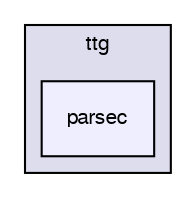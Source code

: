 digraph "ttg/ttg/parsec" {
  compound=true
  node [ fontsize="10", fontname="FreeSans"];
  edge [ labelfontsize="10", labelfontname="FreeSans"];
  subgraph clusterdir_eadfcb2e6dc630a96ad146c380f23e4d {
    graph [ bgcolor="#ddddee", pencolor="black", label="ttg" fontname="FreeSans", fontsize="10", URL="dir_eadfcb2e6dc630a96ad146c380f23e4d.html"]
  dir_9821395bc66cf1f03c298ff9baab0fee [shape=box, label="parsec", style="filled", fillcolor="#eeeeff", pencolor="black", URL="dir_9821395bc66cf1f03c298ff9baab0fee.html"];
  }
}
